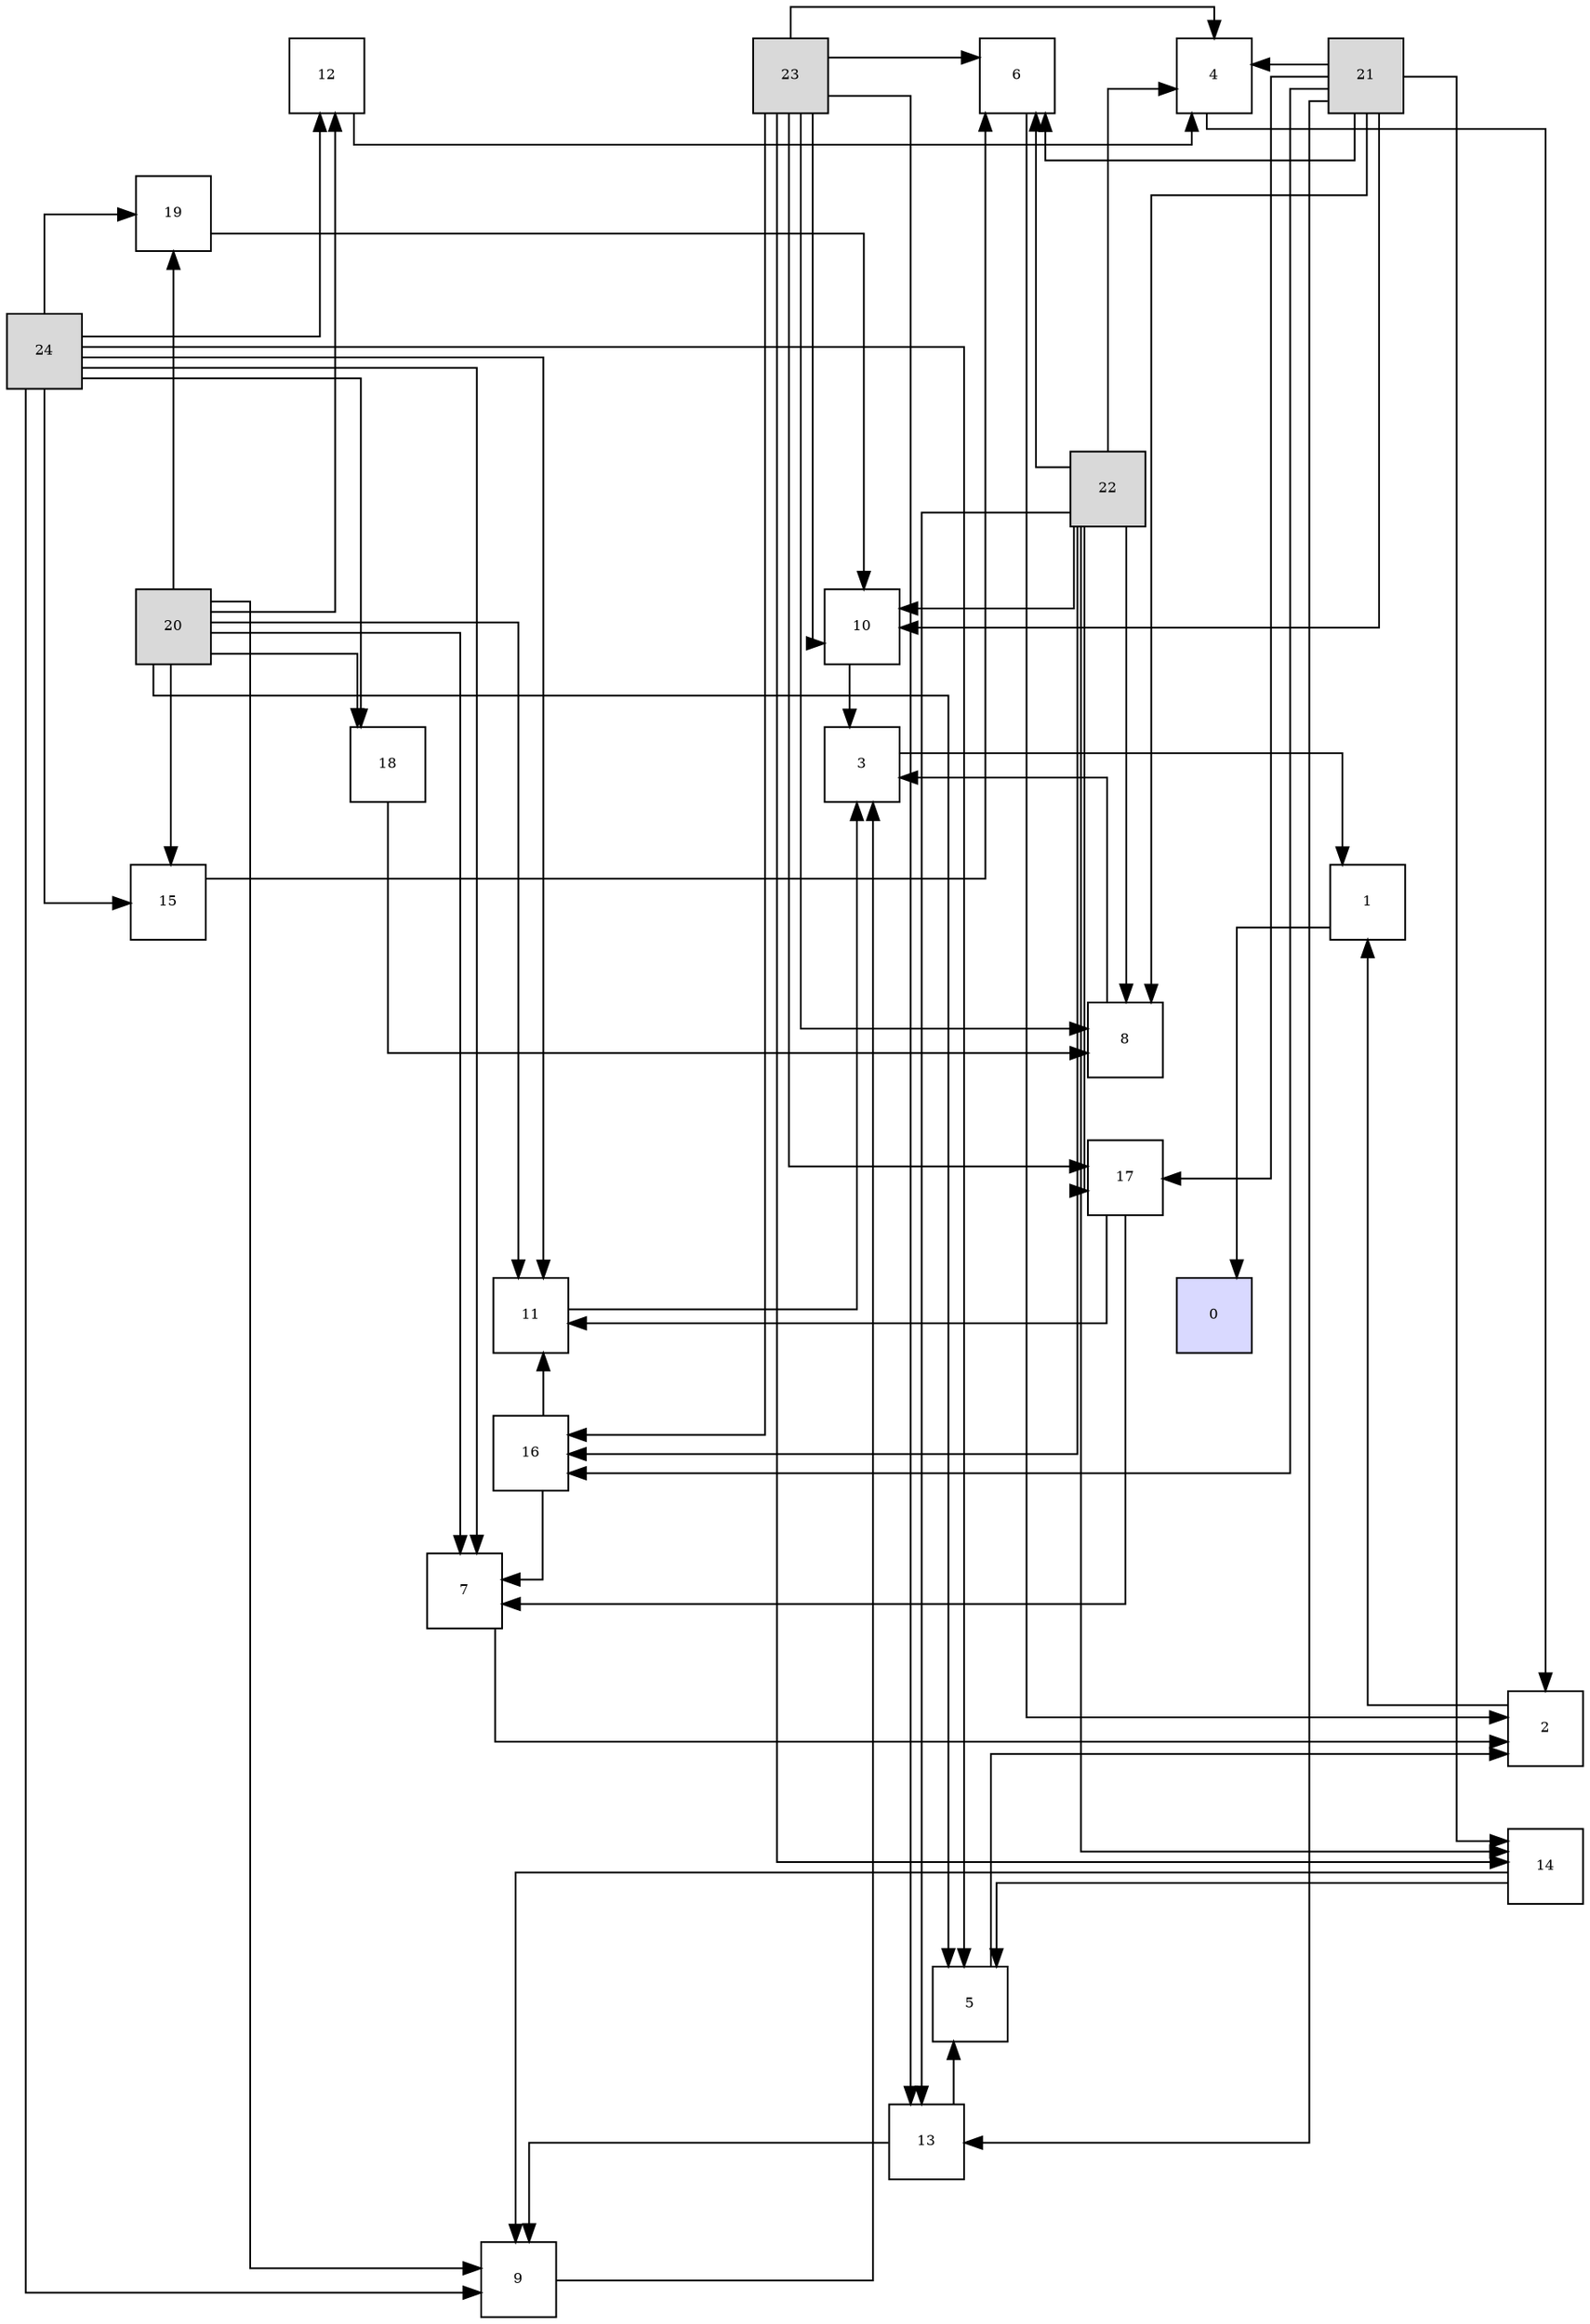 digraph layout{
 rankdir=TB;
 splines=ortho;
 node [style=filled shape=square fixedsize=true width=0.6];
0[label="12", fontsize=8, fillcolor="#ffffff"];
1[label="23", fontsize=8, fillcolor="#d9d9d9"];
2[label="6", fontsize=8, fillcolor="#ffffff"];
3[label="4", fontsize=8, fillcolor="#ffffff"];
4[label="21", fontsize=8, fillcolor="#d9d9d9"];
5[label="19", fontsize=8, fillcolor="#ffffff"];
6[label="18", fontsize=8, fillcolor="#ffffff"];
7[label="2", fontsize=8, fillcolor="#ffffff"];
8[label="1", fontsize=8, fillcolor="#ffffff"];
9[label="10", fontsize=8, fillcolor="#ffffff"];
10[label="24", fontsize=8, fillcolor="#d9d9d9"];
11[label="15", fontsize=8, fillcolor="#ffffff"];
12[label="14", fontsize=8, fillcolor="#ffffff"];
13[label="8", fontsize=8, fillcolor="#ffffff"];
14[label="3", fontsize=8, fillcolor="#ffffff"];
15[label="22", fontsize=8, fillcolor="#d9d9d9"];
16[label="7", fontsize=8, fillcolor="#ffffff"];
17[label="5", fontsize=8, fillcolor="#ffffff"];
18[label="17", fontsize=8, fillcolor="#ffffff"];
19[label="11", fontsize=8, fillcolor="#ffffff"];
20[label="20", fontsize=8, fillcolor="#d9d9d9"];
21[label="9", fontsize=8, fillcolor="#ffffff"];
22[label="13", fontsize=8, fillcolor="#ffffff"];
23[label="0", fontsize=8, fillcolor="#d9d9ff"];
24[label="16", fontsize=8, fillcolor="#ffffff"];
8 -> 23;
7 -> 8;
14 -> 8;
3 -> 7;
17 -> 7;
2 -> 7;
16 -> 7;
13 -> 14;
21 -> 14;
9 -> 14;
19 -> 14;
0 -> 3;
4 -> 3;
15 -> 3;
1 -> 3;
22 -> 17;
12 -> 17;
20 -> 17;
10 -> 17;
11 -> 2;
4 -> 2;
15 -> 2;
1 -> 2;
24 -> 16;
18 -> 16;
20 -> 16;
10 -> 16;
6 -> 13;
4 -> 13;
15 -> 13;
1 -> 13;
22 -> 21;
12 -> 21;
20 -> 21;
10 -> 21;
5 -> 9;
4 -> 9;
15 -> 9;
1 -> 9;
24 -> 19;
18 -> 19;
20 -> 19;
10 -> 19;
20 -> 0;
10 -> 0;
4 -> 22;
15 -> 22;
1 -> 22;
4 -> 12;
15 -> 12;
1 -> 12;
20 -> 11;
10 -> 11;
4 -> 24;
15 -> 24;
1 -> 24;
4 -> 18;
15 -> 18;
1 -> 18;
20 -> 6;
10 -> 6;
20 -> 5;
10 -> 5;
edge [constraint=true, style=invis];
0 -> 5 -> 10 -> 15 -> 20;
1 -> 6 -> 11 -> 16 -> 21;
2 -> 7 -> 12 -> 17 -> 22;
3 -> 8 -> 13 -> 18 -> 23;
4 -> 9 -> 14 -> 19 -> 24;
rank = same {0 -> 1 -> 2 -> 3 -> 4};
}